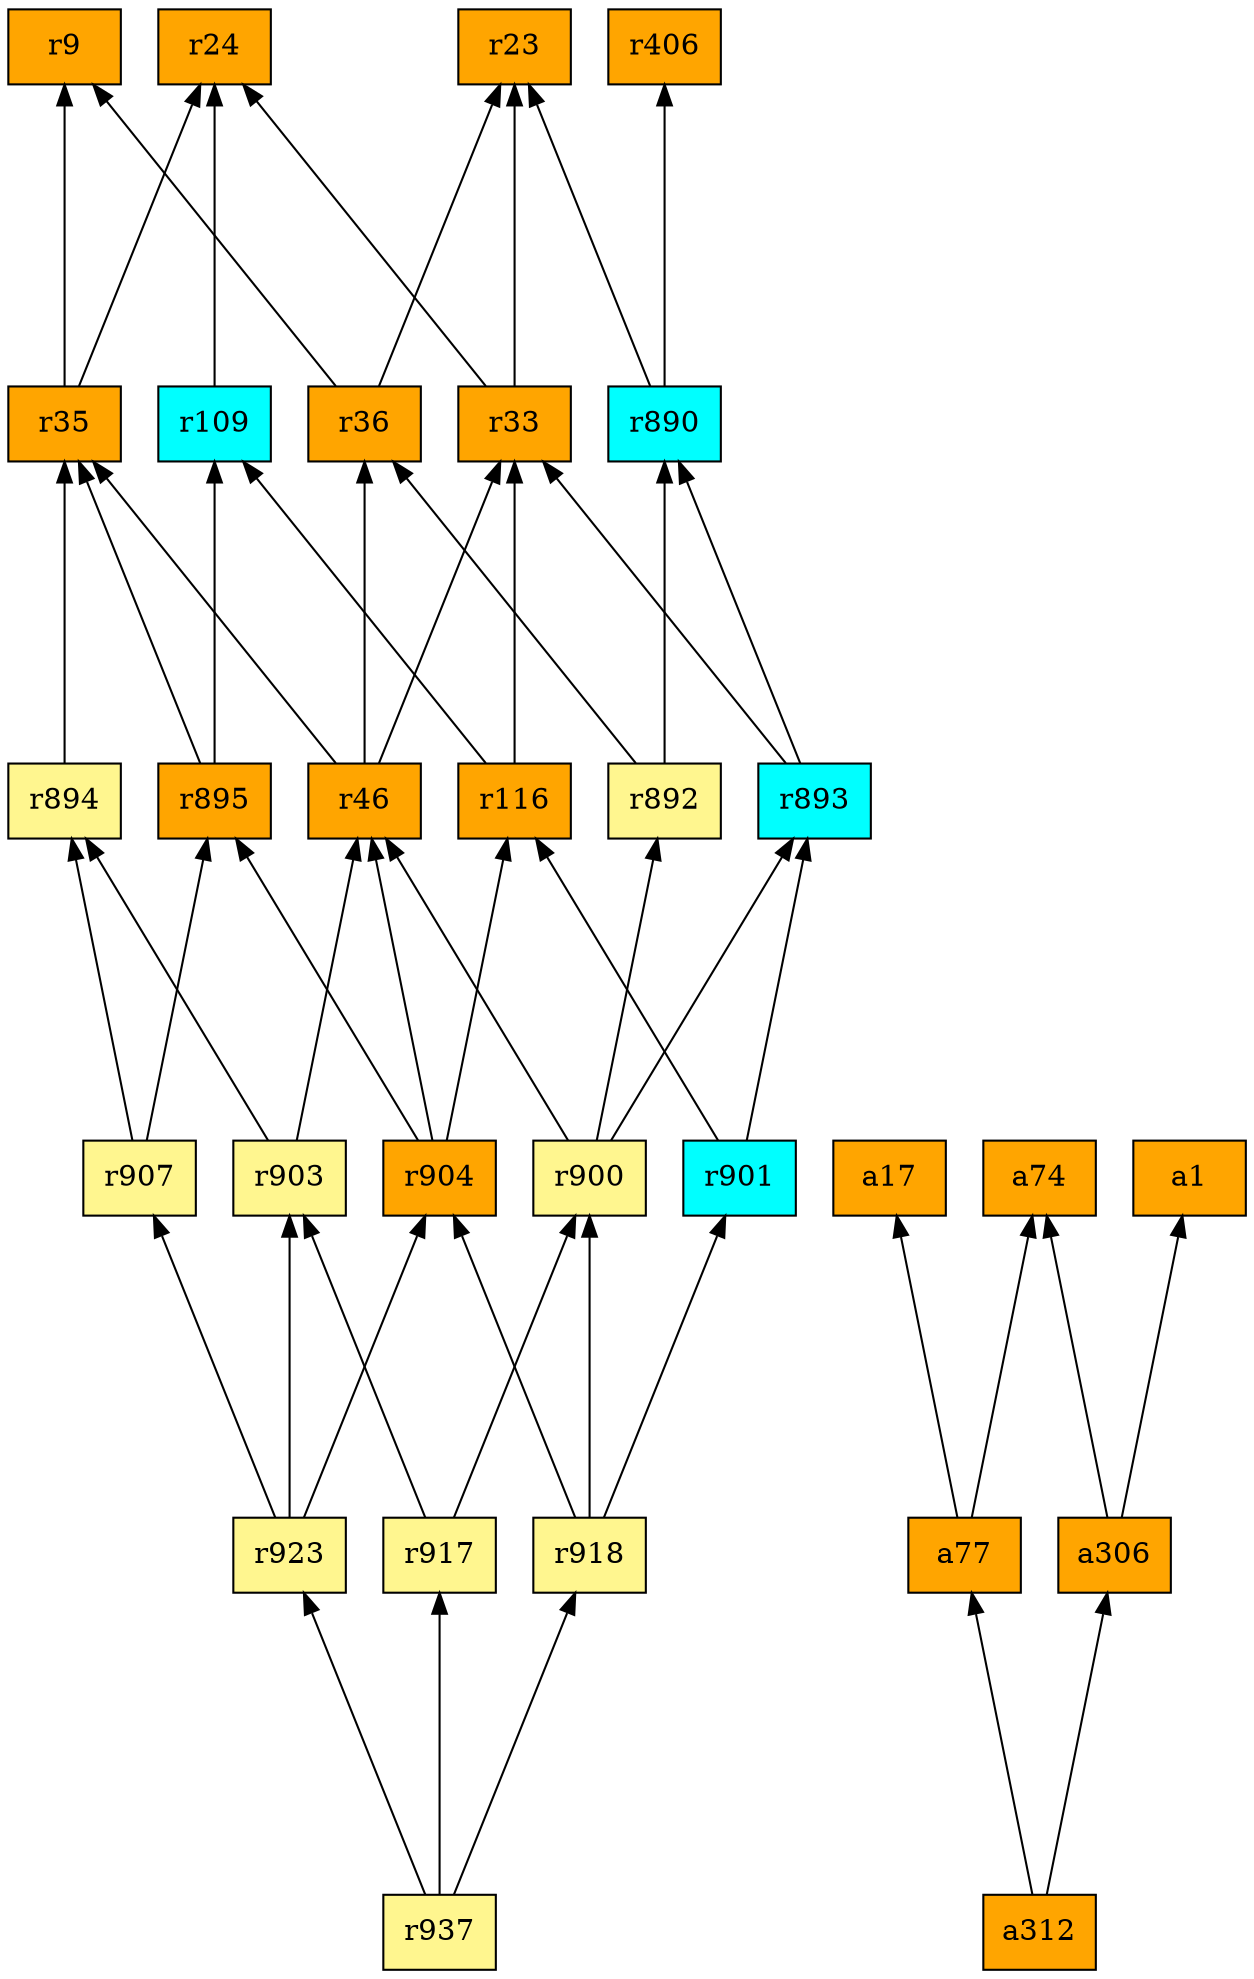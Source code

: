 digraph G {
rankdir=BT;ranksep="2.0";
"r903" [shape=record,fillcolor=khaki1,style=filled,label="{r903}"];
"a74" [shape=record,fillcolor=orange,style=filled,label="{a74}"];
"a312" [shape=record,fillcolor=orange,style=filled,label="{a312}"];
"r937" [shape=record,fillcolor=khaki1,style=filled,label="{r937}"];
"a17" [shape=record,fillcolor=orange,style=filled,label="{a17}"];
"a77" [shape=record,fillcolor=orange,style=filled,label="{a77}"];
"r923" [shape=record,fillcolor=khaki1,style=filled,label="{r923}"];
"r9" [shape=record,fillcolor=orange,style=filled,label="{r9}"];
"r895" [shape=record,fillcolor=orange,style=filled,label="{r895}"];
"r900" [shape=record,fillcolor=khaki1,style=filled,label="{r900}"];
"r907" [shape=record,fillcolor=khaki1,style=filled,label="{r907}"];
"r406" [shape=record,fillcolor=orange,style=filled,label="{r406}"];
"r893" [shape=record,fillcolor=cyan,style=filled,label="{r893}"];
"r116" [shape=record,fillcolor=orange,style=filled,label="{r116}"];
"a1" [shape=record,fillcolor=orange,style=filled,label="{a1}"];
"r918" [shape=record,fillcolor=khaki1,style=filled,label="{r918}"];
"a306" [shape=record,fillcolor=orange,style=filled,label="{a306}"];
"r901" [shape=record,fillcolor=cyan,style=filled,label="{r901}"];
"r35" [shape=record,fillcolor=orange,style=filled,label="{r35}"];
"r24" [shape=record,fillcolor=orange,style=filled,label="{r24}"];
"r23" [shape=record,fillcolor=orange,style=filled,label="{r23}"];
"r33" [shape=record,fillcolor=orange,style=filled,label="{r33}"];
"r36" [shape=record,fillcolor=orange,style=filled,label="{r36}"];
"r917" [shape=record,fillcolor=khaki1,style=filled,label="{r917}"];
"r894" [shape=record,fillcolor=khaki1,style=filled,label="{r894}"];
"r904" [shape=record,fillcolor=orange,style=filled,label="{r904}"];
"r892" [shape=record,fillcolor=khaki1,style=filled,label="{r892}"];
"r890" [shape=record,fillcolor=cyan,style=filled,label="{r890}"];
"r109" [shape=record,fillcolor=cyan,style=filled,label="{r109}"];
"r46" [shape=record,fillcolor=orange,style=filled,label="{r46}"];
"r903" -> "r894"
"r903" -> "r46"
"a312" -> "a306"
"a312" -> "a77"
"r937" -> "r923"
"r937" -> "r917"
"r937" -> "r918"
"a77" -> "a74"
"a77" -> "a17"
"r923" -> "r903"
"r923" -> "r904"
"r923" -> "r907"
"r895" -> "r109"
"r895" -> "r35"
"r900" -> "r46"
"r900" -> "r892"
"r900" -> "r893"
"r907" -> "r894"
"r907" -> "r895"
"r893" -> "r33"
"r893" -> "r890"
"r116" -> "r109"
"r116" -> "r33"
"r918" -> "r901"
"r918" -> "r904"
"r918" -> "r900"
"a306" -> "a1"
"a306" -> "a74"
"r901" -> "r116"
"r901" -> "r893"
"r35" -> "r9"
"r35" -> "r24"
"r33" -> "r24"
"r33" -> "r23"
"r36" -> "r9"
"r36" -> "r23"
"r917" -> "r903"
"r917" -> "r900"
"r894" -> "r35"
"r904" -> "r116"
"r904" -> "r46"
"r904" -> "r895"
"r892" -> "r36"
"r892" -> "r890"
"r890" -> "r406"
"r890" -> "r23"
"r109" -> "r24"
"r46" -> "r35"
"r46" -> "r33"
"r46" -> "r36"
}